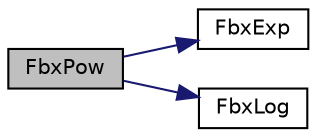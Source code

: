 digraph "FbxPow"
{
  edge [fontname="Helvetica",fontsize="10",labelfontname="Helvetica",labelfontsize="10"];
  node [fontname="Helvetica",fontsize="10",shape=record];
  rankdir="LR";
  Node180 [label="FbxPow",height=0.2,width=0.4,color="black", fillcolor="grey75", style="filled", fontcolor="black"];
  Node180 -> Node181 [color="midnightblue",fontsize="10",style="solid",fontname="Helvetica"];
  Node181 [label="FbxExp",height=0.2,width=0.4,color="black", fillcolor="white", style="filled",URL="$fbxmath_8h.html#afd5885ad9c2e18d32142ae1e40f716e9"];
  Node180 -> Node182 [color="midnightblue",fontsize="10",style="solid",fontname="Helvetica"];
  Node182 [label="FbxLog",height=0.2,width=0.4,color="black", fillcolor="white", style="filled",URL="$fbxmath_8h.html#a1b2150ab4ecfafacdde81b80e46c5292"];
}
